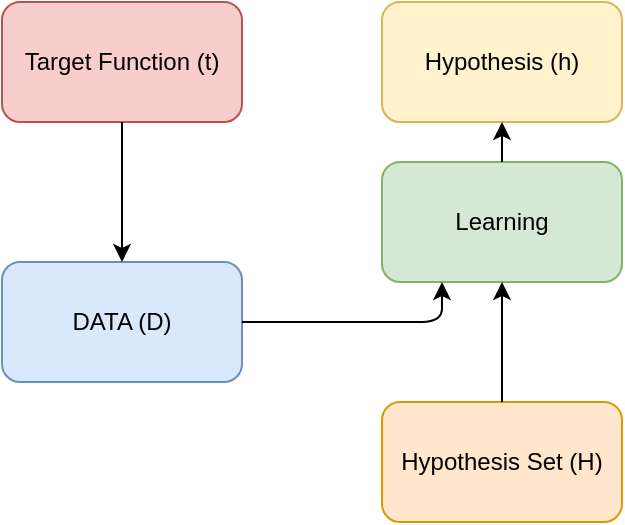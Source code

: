 <mxfile version="12.6.5" type="device"><diagram id="k2u4Ag6-7cDY2KWM4Qd5" name="Page-1"><mxGraphModel dx="367" dy="284" grid="0" gridSize="10" guides="1" tooltips="1" connect="1" arrows="1" fold="1" page="0" pageScale="1" pageWidth="850" pageHeight="1100" math="0" shadow="0"><root><mxCell id="0"/><mxCell id="1" parent="0"/><mxCell id="ogTy269XHgfqREMRlRdD-1" value="Target Function (t)" style="rounded=1;whiteSpace=wrap;html=1;fillColor=#f8cecc;strokeColor=#b85450;" vertex="1" parent="1"><mxGeometry x="190" y="220" width="120" height="60" as="geometry"/></mxCell><mxCell id="ogTy269XHgfqREMRlRdD-2" value="DATA (D)" style="rounded=1;whiteSpace=wrap;html=1;fillColor=#dae8fc;strokeColor=#6c8ebf;" vertex="1" parent="1"><mxGeometry x="190" y="350" width="120" height="60" as="geometry"/></mxCell><mxCell id="ogTy269XHgfqREMRlRdD-3" value="" style="endArrow=classic;html=1;exitX=0.5;exitY=1;exitDx=0;exitDy=0;entryX=0.5;entryY=0;entryDx=0;entryDy=0;" edge="1" parent="1" source="ogTy269XHgfqREMRlRdD-1" target="ogTy269XHgfqREMRlRdD-2"><mxGeometry width="50" height="50" relative="1" as="geometry"><mxPoint x="180" y="480" as="sourcePoint"/><mxPoint x="230" y="430" as="targetPoint"/></mxGeometry></mxCell><mxCell id="ogTy269XHgfqREMRlRdD-4" value="Learning" style="rounded=1;whiteSpace=wrap;html=1;fillColor=#d5e8d4;strokeColor=#82b366;" vertex="1" parent="1"><mxGeometry x="380" y="300" width="120" height="60" as="geometry"/></mxCell><mxCell id="ogTy269XHgfqREMRlRdD-5" value="Hypothesis Set (H)" style="rounded=1;whiteSpace=wrap;html=1;fillColor=#ffe6cc;strokeColor=#d79b00;" vertex="1" parent="1"><mxGeometry x="380" y="420" width="120" height="60" as="geometry"/></mxCell><mxCell id="ogTy269XHgfqREMRlRdD-6" value="" style="endArrow=classic;html=1;exitX=0.5;exitY=0;exitDx=0;exitDy=0;entryX=0.5;entryY=1;entryDx=0;entryDy=0;" edge="1" parent="1" source="ogTy269XHgfqREMRlRdD-5" target="ogTy269XHgfqREMRlRdD-4"><mxGeometry width="50" height="50" relative="1" as="geometry"><mxPoint x="160" y="590" as="sourcePoint"/><mxPoint x="210" y="540" as="targetPoint"/></mxGeometry></mxCell><mxCell id="ogTy269XHgfqREMRlRdD-7" value="" style="endArrow=classic;html=1;exitX=1;exitY=0.5;exitDx=0;exitDy=0;entryX=0.25;entryY=1;entryDx=0;entryDy=0;" edge="1" parent="1" source="ogTy269XHgfqREMRlRdD-2" target="ogTy269XHgfqREMRlRdD-4"><mxGeometry width="50" height="50" relative="1" as="geometry"><mxPoint x="190" y="570" as="sourcePoint"/><mxPoint x="240" y="520" as="targetPoint"/><Array as="points"><mxPoint x="410" y="380"/></Array></mxGeometry></mxCell><mxCell id="ogTy269XHgfqREMRlRdD-8" value="Hypothesis (h)" style="rounded=1;whiteSpace=wrap;html=1;fillColor=#fff2cc;strokeColor=#d6b656;" vertex="1" parent="1"><mxGeometry x="380" y="220" width="120" height="60" as="geometry"/></mxCell><mxCell id="ogTy269XHgfqREMRlRdD-9" value="" style="endArrow=classic;html=1;exitX=0.5;exitY=0;exitDx=0;exitDy=0;entryX=0.5;entryY=1;entryDx=0;entryDy=0;" edge="1" parent="1" source="ogTy269XHgfqREMRlRdD-4" target="ogTy269XHgfqREMRlRdD-8"><mxGeometry width="50" height="50" relative="1" as="geometry"><mxPoint x="190" y="590" as="sourcePoint"/><mxPoint x="240" y="540" as="targetPoint"/></mxGeometry></mxCell></root></mxGraphModel></diagram></mxfile>